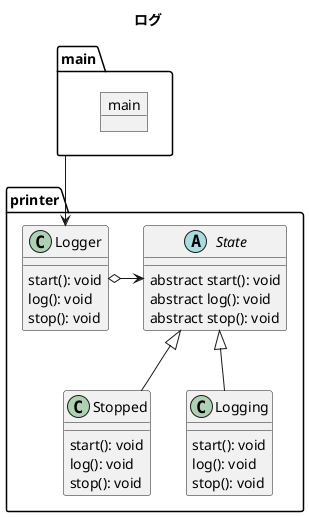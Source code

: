 @startuml

title ログ

package main {
    object main {
    }
}

package printer {

    class Logger {
        start(): void
        log(): void
        stop(): void
    }

    Logger o-right-> State

    abstract class State {
        abstract start(): void
        abstract log(): void
        abstract stop(): void
    }

    class Stopped {
        start(): void
        log(): void
        stop(): void
    }

    class Logging {
        start(): void
        log(): void
        stop(): void
    }

    Stopped -up-|> State
    Logging -up-|> State
}

main --> Logger


@enduml
